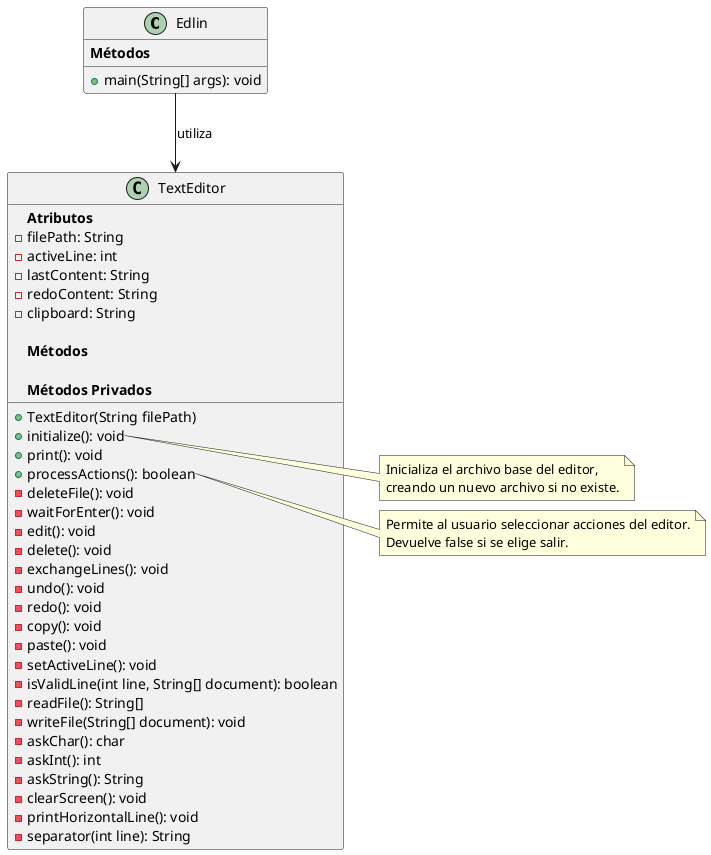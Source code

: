 @startuml
!define ATTR **Atributos**
!define FUNC **Métodos**
!define FUNC_PRIVATE **Métodos Privados**

class Edlin {
    FUNC
    +main(String[] args): void
}

class TextEditor {
    ATTR
    -filePath: String
    -activeLine: int
    -lastContent: String
    -redoContent: String
    -clipboard: String
    
    FUNC
    +TextEditor(String filePath)
    +initialize(): void
    +print(): void
    +processActions(): boolean

    FUNC_PRIVATE
    -deleteFile(): void
    -waitForEnter(): void
    -edit(): void
    -delete(): void
    -exchangeLines(): void
    -undo(): void
    -redo(): void
    -copy(): void
    -paste(): void
    -setActiveLine(): void
    -isValidLine(int line, String[] document): boolean
    -readFile(): String[]
    -writeFile(String[] document): void
    -askChar(): char
    -askInt(): int
    -askString(): String
    -clearScreen(): void
    -printHorizontalLine(): void
    -separator(int line): String
}

note right of TextEditor::initialize
Inicializa el archivo base del editor,
creando un nuevo archivo si no existe.
end note

note right of TextEditor::processActions
Permite al usuario seleccionar acciones del editor.
Devuelve false si se elige salir.
end note

Edlin --> TextEditor : utiliza
@enduml